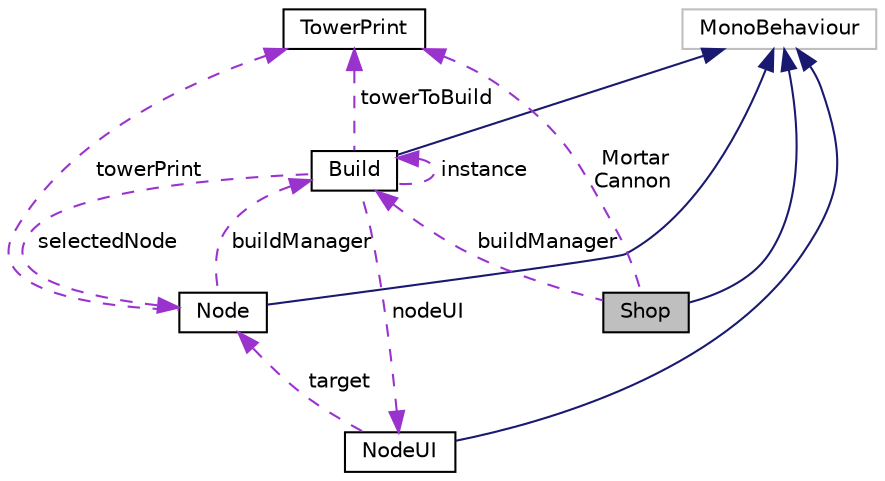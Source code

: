 digraph "Shop"
{
 // LATEX_PDF_SIZE
  edge [fontname="Helvetica",fontsize="10",labelfontname="Helvetica",labelfontsize="10"];
  node [fontname="Helvetica",fontsize="10",shape=record];
  Node1 [label="Shop",height=0.2,width=0.4,color="black", fillcolor="grey75", style="filled", fontcolor="black",tooltip="Класс Магазина"];
  Node2 -> Node1 [dir="back",color="midnightblue",fontsize="10",style="solid",fontname="Helvetica"];
  Node2 [label="MonoBehaviour",height=0.2,width=0.4,color="grey75", fillcolor="white", style="filled",tooltip=" "];
  Node3 -> Node1 [dir="back",color="darkorchid3",fontsize="10",style="dashed",label=" Mortar\nCannon" ,fontname="Helvetica"];
  Node3 [label="TowerPrint",height=0.2,width=0.4,color="black", fillcolor="white", style="filled",URL="$class_tower_print.html",tooltip="Класс Чертежи башен"];
  Node4 -> Node1 [dir="back",color="darkorchid3",fontsize="10",style="dashed",label=" buildManager" ,fontname="Helvetica"];
  Node4 [label="Build",height=0.2,width=0.4,color="black", fillcolor="white", style="filled",URL="$class_build.html",tooltip="Класс Постройки здания"];
  Node2 -> Node4 [dir="back",color="midnightblue",fontsize="10",style="solid",fontname="Helvetica"];
  Node5 -> Node4 [dir="back",color="darkorchid3",fontsize="10",style="dashed",label=" selectedNode" ,fontname="Helvetica"];
  Node5 [label="Node",height=0.2,width=0.4,color="black", fillcolor="white", style="filled",URL="$class_node.html",tooltip="Класс Поле игры"];
  Node2 -> Node5 [dir="back",color="midnightblue",fontsize="10",style="solid",fontname="Helvetica"];
  Node3 -> Node5 [dir="back",color="darkorchid3",fontsize="10",style="dashed",label=" towerPrint" ,fontname="Helvetica"];
  Node4 -> Node5 [dir="back",color="darkorchid3",fontsize="10",style="dashed",label=" buildManager" ,fontname="Helvetica"];
  Node6 -> Node4 [dir="back",color="darkorchid3",fontsize="10",style="dashed",label=" nodeUI" ,fontname="Helvetica"];
  Node6 [label="NodeUI",height=0.2,width=0.4,color="black", fillcolor="white", style="filled",URL="$class_node_u_i.html",tooltip="Класс Панели"];
  Node2 -> Node6 [dir="back",color="midnightblue",fontsize="10",style="solid",fontname="Helvetica"];
  Node5 -> Node6 [dir="back",color="darkorchid3",fontsize="10",style="dashed",label=" target" ,fontname="Helvetica"];
  Node3 -> Node4 [dir="back",color="darkorchid3",fontsize="10",style="dashed",label=" towerToBuild" ,fontname="Helvetica"];
  Node4 -> Node4 [dir="back",color="darkorchid3",fontsize="10",style="dashed",label=" instance" ,fontname="Helvetica"];
}
